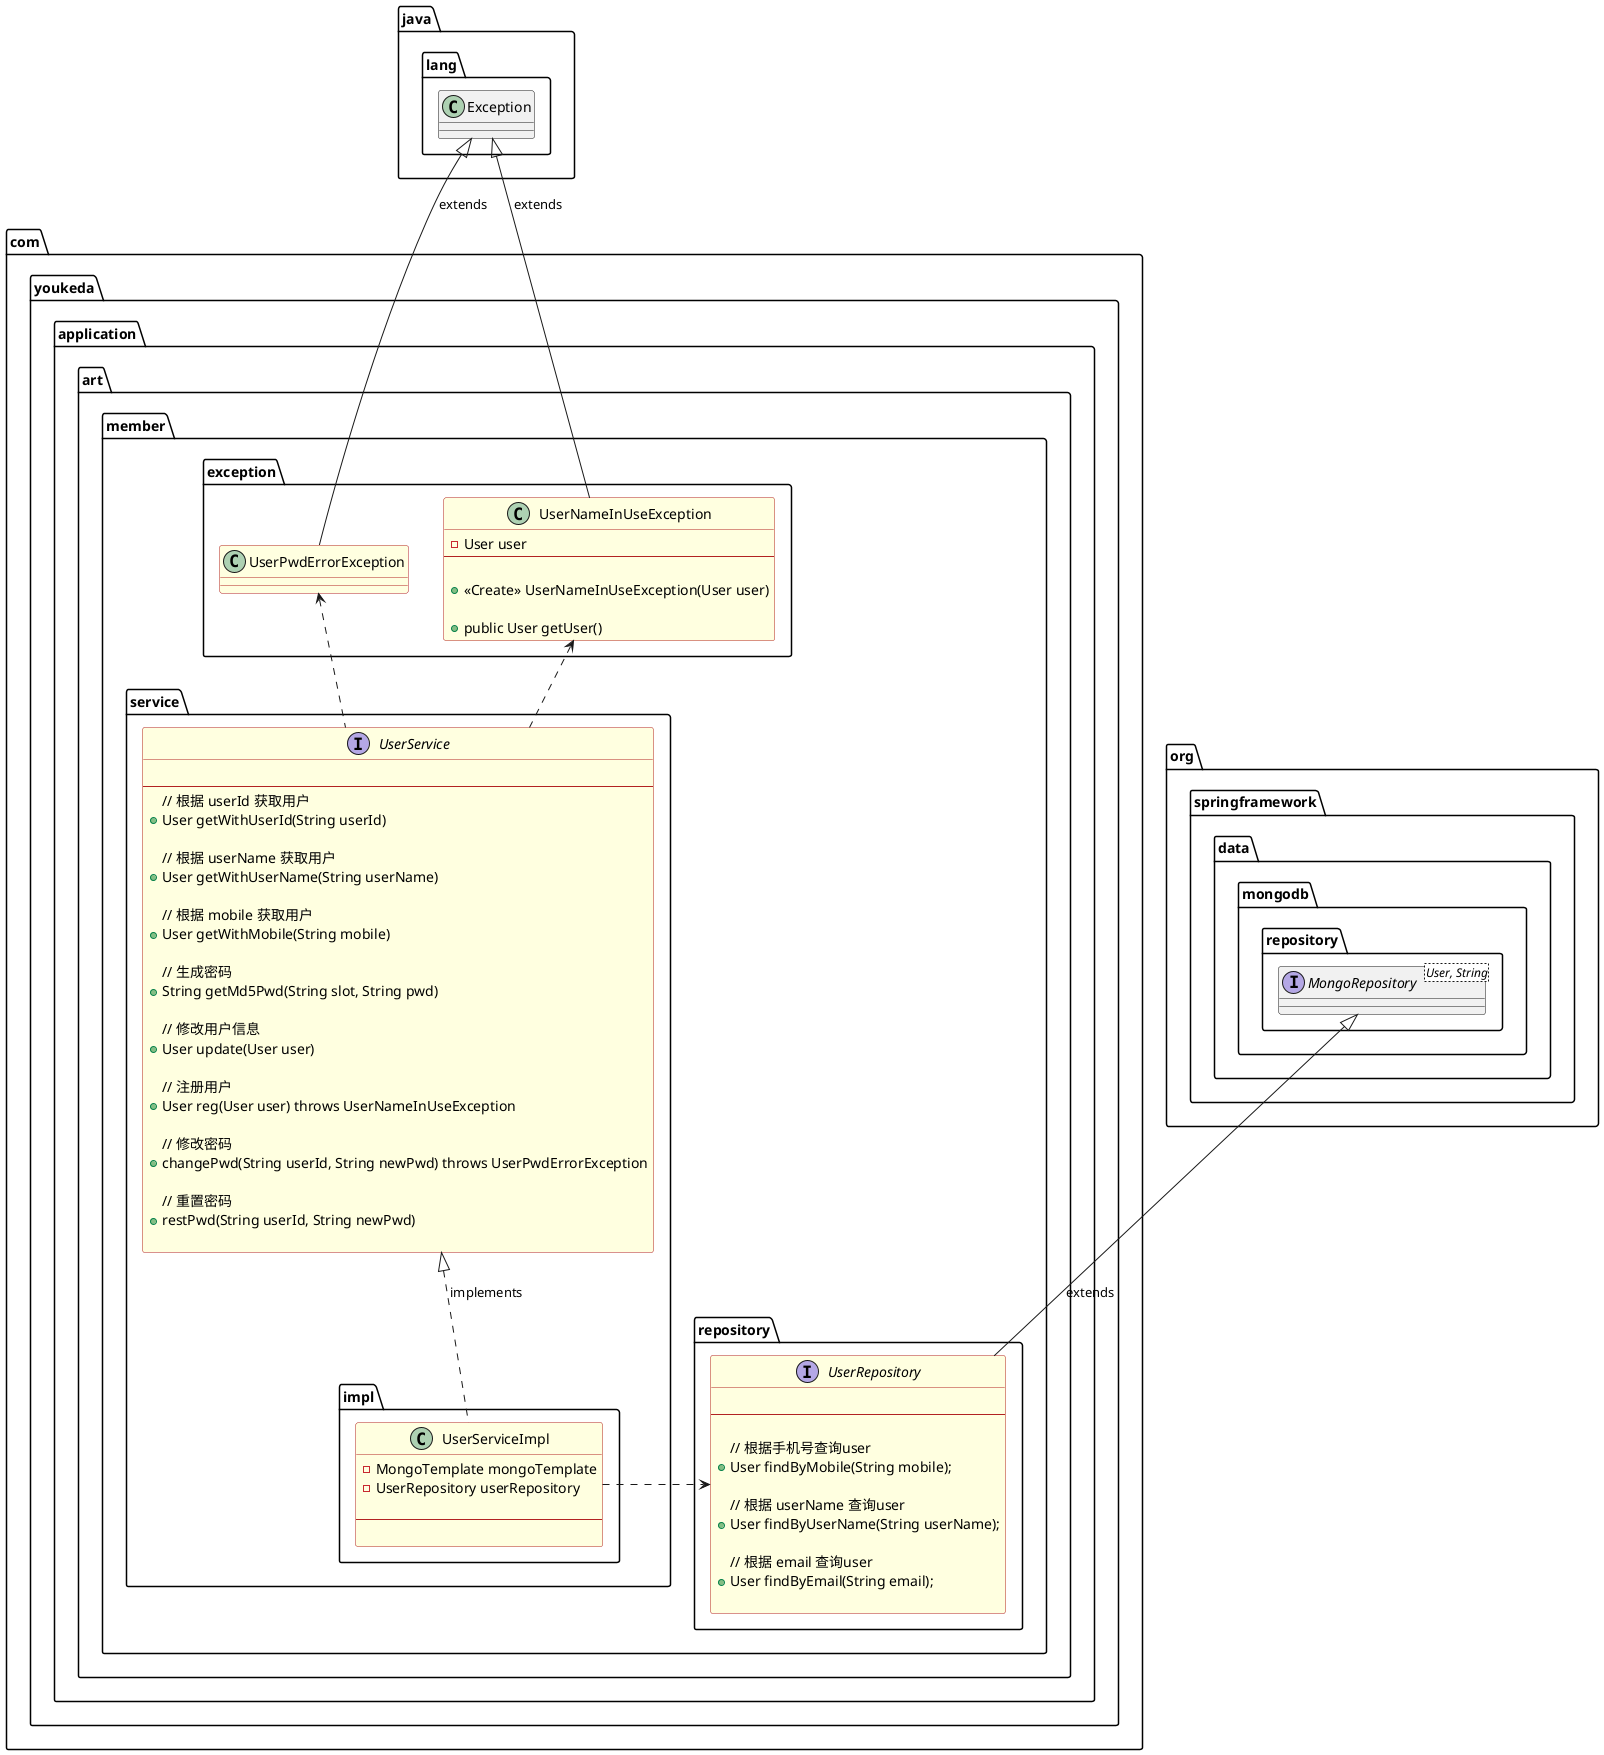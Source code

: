@startuml

interface com.youkeda.application.art.member.service.UserService #LightYellow##FireBrick {

----
// 根据 userId 获取用户
+ User getWithUserId(String userId)

// 根据 userName 获取用户
+ User getWithUserName(String userName)

// 根据 mobile 获取用户
+ User getWithMobile(String mobile)

// 生成密码
+ String getMd5Pwd(String slot, String pwd)

// 修改用户信息
+ User update(User user)

// 注册用户
+ User reg(User user) throws UserNameInUseException

// 修改密码
+ changePwd(String userId, String newPwd) throws UserPwdErrorException

// 重置密码
+ restPwd(String userId, String newPwd)

}

class com.youkeda.application.art.member.service.impl.UserServiceImpl #LightYellow##FireBrick {
- MongoTemplate mongoTemplate
- UserRepository userRepository

----

}

class com.youkeda.application.art.member.exception.UserNameInUseException #LightYellow##FireBrick {
- User user
----

+ <<Create>> UserNameInUseException(User user)

+ public User getUser()
}

class com.youkeda.application.art.member.exception.UserPwdErrorException #LightYellow##FireBrick {
}

interface com.youkeda.application.art.member.repository.UserRepository #LightYellow##FireBrick {

----

// 根据手机号查询user
+ User findByMobile(String mobile);

// 根据 userName 查询user
+ User findByUserName(String userName);

// 根据 email 查询user
+ User findByEmail(String email);

}

interface org.springframework.data.mongodb.repository.MongoRepository <User, String> {
}

com.youkeda.application.art.member.exception.UserNameInUseException -up-|> java.lang.Exception : extends
com.youkeda.application.art.member.exception.UserPwdErrorException -up-|> java.lang.Exception : extends

com.youkeda.application.art.member.service.UserService .up.> com.youkeda.application.art.member.exception.UserNameInUseException
com.youkeda.application.art.member.service.UserService .up.> com.youkeda.application.art.member.exception.UserPwdErrorException

com.youkeda.application.art.member.service.UserService <|.. com.youkeda.application.art.member.service.impl.UserServiceImpl : implements

com.youkeda.application.art.member.service.impl.UserServiceImpl .right.> com.youkeda.application.art.member.repository.UserRepository

com.youkeda.application.art.member.repository.UserRepository -up-|> org.springframework.data.mongodb.repository.MongoRepository : extends
@enduml